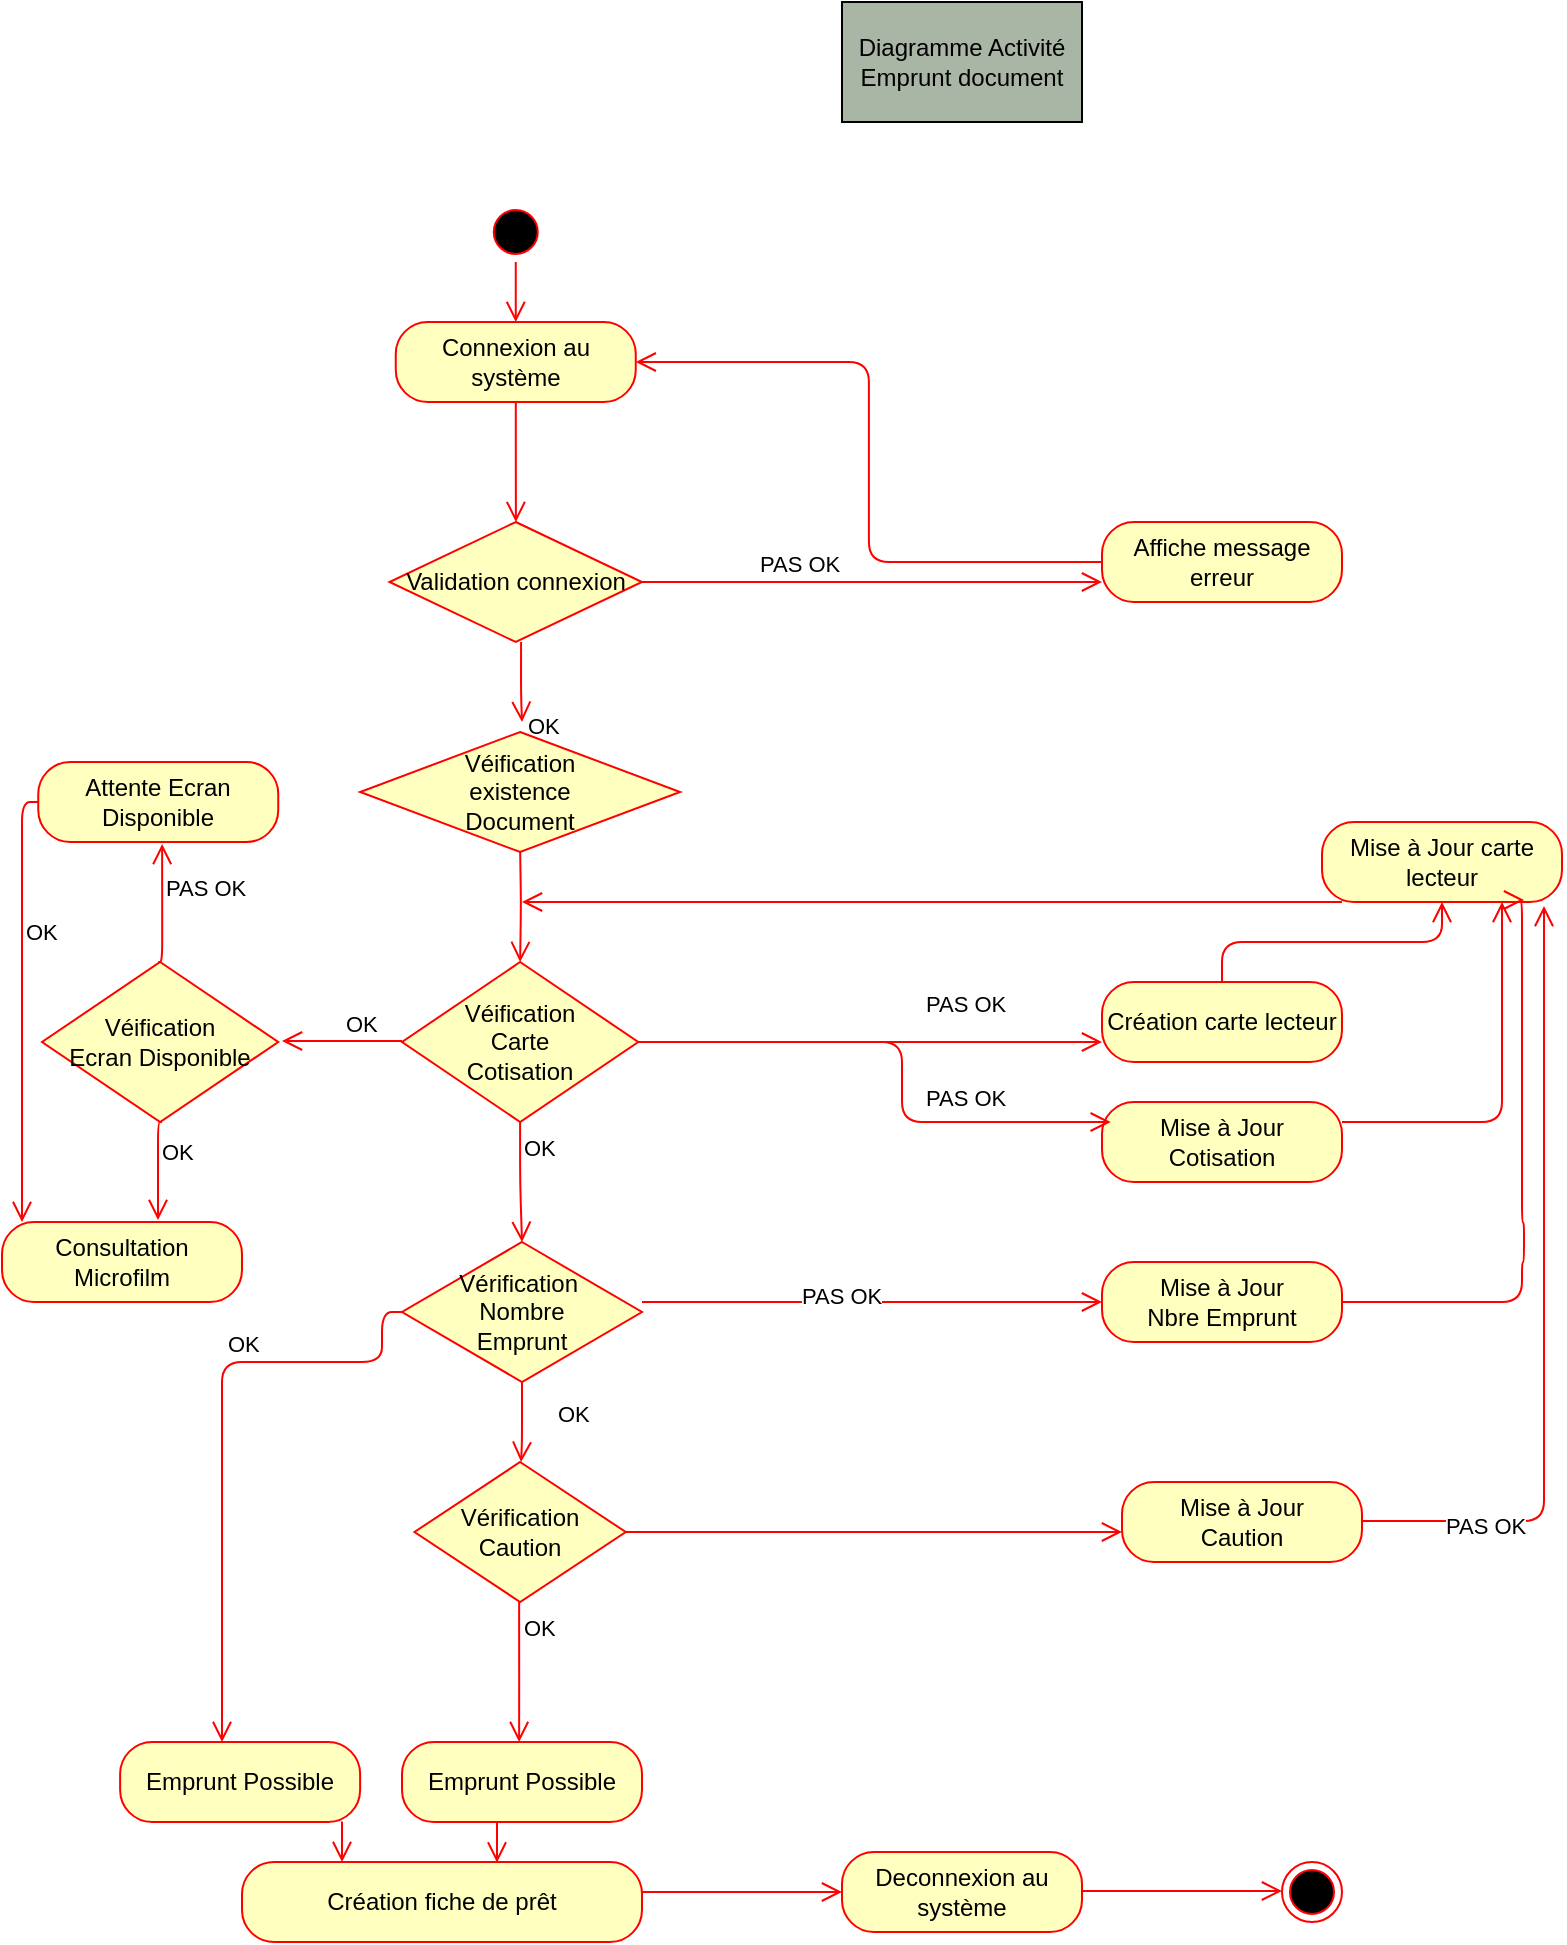 <mxfile version="14.1.8" type="device"><diagram id="L-80bw9HVUj3Z0M4r0cE" name="Page-1"><mxGraphModel dx="1248" dy="856" grid="1" gridSize="10" guides="1" tooltips="1" connect="1" arrows="1" fold="1" page="1" pageScale="1" pageWidth="827" pageHeight="1169" math="0" shadow="0"><root><mxCell id="0"/><mxCell id="1" parent="0"/><mxCell id="KgVw6XiN5M2SJX00CLdv-1" value="" style="ellipse;html=1;shape=startState;fillColor=#000000;strokeColor=#ff0000;" parent="1" vertex="1"><mxGeometry x="281.88" y="290" width="30" height="30" as="geometry"/></mxCell><mxCell id="KgVw6XiN5M2SJX00CLdv-2" value="" style="edgeStyle=orthogonalEdgeStyle;html=1;verticalAlign=bottom;endArrow=open;endSize=8;strokeColor=#ff0000;entryX=0.5;entryY=0;entryDx=0;entryDy=0;" parent="1" source="KgVw6XiN5M2SJX00CLdv-1" edge="1" target="KgVw6XiN5M2SJX00CLdv-3"><mxGeometry relative="1" as="geometry"><mxPoint x="415" y="340" as="targetPoint"/><Array as="points"/></mxGeometry></mxCell><mxCell id="KgVw6XiN5M2SJX00CLdv-3" value="Connexion au système" style="rounded=1;whiteSpace=wrap;html=1;arcSize=40;fontColor=#000000;fillColor=#ffffc0;strokeColor=#ff0000;" parent="1" vertex="1"><mxGeometry x="236.88" y="350" width="120" height="40" as="geometry"/></mxCell><mxCell id="KgVw6XiN5M2SJX00CLdv-4" value="" style="edgeStyle=orthogonalEdgeStyle;html=1;verticalAlign=bottom;endArrow=open;endSize=8;strokeColor=#ff0000;" parent="1" source="KgVw6XiN5M2SJX00CLdv-3" target="KgVw6XiN5M2SJX00CLdv-5" edge="1"><mxGeometry relative="1" as="geometry"><mxPoint x="415" y="440" as="targetPoint"/></mxGeometry></mxCell><mxCell id="KgVw6XiN5M2SJX00CLdv-5" value="Validation connexion" style="rhombus;whiteSpace=wrap;html=1;fillColor=#ffffc0;strokeColor=#ff0000;" parent="1" vertex="1"><mxGeometry x="233.75" y="450" width="126.25" height="60" as="geometry"/></mxCell><mxCell id="KgVw6XiN5M2SJX00CLdv-6" value="PAS OK" style="edgeStyle=orthogonalEdgeStyle;html=1;align=left;verticalAlign=bottom;endArrow=open;endSize=8;strokeColor=#ff0000;" parent="1" source="KgVw6XiN5M2SJX00CLdv-5" target="KgVw6XiN5M2SJX00CLdv-13" edge="1"><mxGeometry x="-0.51" relative="1" as="geometry"><mxPoint x="580" y="460" as="targetPoint"/><Array as="points"><mxPoint x="610" y="480"/></Array><mxPoint as="offset"/></mxGeometry></mxCell><mxCell id="KgVw6XiN5M2SJX00CLdv-9" value="" style="edgeStyle=orthogonalEdgeStyle;html=1;verticalAlign=bottom;endArrow=open;endSize=8;strokeColor=#ff0000;entryX=0.5;entryY=0;entryDx=0;entryDy=0;" parent="1" target="KgVw6XiN5M2SJX00CLdv-10" edge="1"><mxGeometry relative="1" as="geometry"><mxPoint x="415" y="650" as="targetPoint"/><mxPoint x="299" y="610" as="sourcePoint"/></mxGeometry></mxCell><mxCell id="KgVw6XiN5M2SJX00CLdv-10" value="Véification&lt;br&gt;Carte&lt;br&gt;Cotisation" style="rhombus;whiteSpace=wrap;html=1;fillColor=#ffffc0;strokeColor=#ff0000;" parent="1" vertex="1"><mxGeometry x="240" y="670" width="118.13" height="80" as="geometry"/></mxCell><mxCell id="KgVw6XiN5M2SJX00CLdv-11" value="PAS OK" style="edgeStyle=orthogonalEdgeStyle;html=1;align=left;verticalAlign=bottom;endArrow=open;endSize=8;strokeColor=#ff0000;entryX=0;entryY=0.75;entryDx=0;entryDy=0;" parent="1" source="KgVw6XiN5M2SJX00CLdv-10" edge="1" target="KgVw6XiN5M2SJX00CLdv-15"><mxGeometry x="0.224" y="10" relative="1" as="geometry"><mxPoint x="570" y="670" as="targetPoint"/><mxPoint as="offset"/></mxGeometry></mxCell><mxCell id="KgVw6XiN5M2SJX00CLdv-12" value="OK" style="edgeStyle=orthogonalEdgeStyle;html=1;align=left;verticalAlign=top;endArrow=open;endSize=8;strokeColor=#ff0000;entryX=0.5;entryY=0;entryDx=0;entryDy=0;" parent="1" source="KgVw6XiN5M2SJX00CLdv-10" target="KgVw6XiN5M2SJX00CLdv-19" edge="1"><mxGeometry x="-1" relative="1" as="geometry"><mxPoint x="415" y="760" as="targetPoint"/></mxGeometry></mxCell><mxCell id="KgVw6XiN5M2SJX00CLdv-13" value="Affiche message erreur" style="rounded=1;whiteSpace=wrap;html=1;arcSize=40;fontColor=#000000;fillColor=#ffffc0;strokeColor=#ff0000;" parent="1" vertex="1"><mxGeometry x="590" y="450" width="120" height="40" as="geometry"/></mxCell><mxCell id="KgVw6XiN5M2SJX00CLdv-14" value="" style="edgeStyle=orthogonalEdgeStyle;html=1;verticalAlign=bottom;endArrow=open;endSize=8;strokeColor=#ff0000;entryX=1;entryY=0.5;entryDx=0;entryDy=0;" parent="1" source="KgVw6XiN5M2SJX00CLdv-13" target="KgVw6XiN5M2SJX00CLdv-3" edge="1"><mxGeometry relative="1" as="geometry"><mxPoint x="630" y="480" as="targetPoint"/></mxGeometry></mxCell><mxCell id="KgVw6XiN5M2SJX00CLdv-15" value="Création carte lecteur" style="rounded=1;whiteSpace=wrap;html=1;arcSize=40;fontColor=#000000;fillColor=#ffffc0;strokeColor=#ff0000;" parent="1" vertex="1"><mxGeometry x="590" y="680" width="120" height="40" as="geometry"/></mxCell><mxCell id="KgVw6XiN5M2SJX00CLdv-16" value="Mise à Jour carte lecteur" style="rounded=1;whiteSpace=wrap;html=1;arcSize=40;fontColor=#000000;fillColor=#ffffc0;strokeColor=#ff0000;" parent="1" vertex="1"><mxGeometry x="700" y="600" width="120" height="40" as="geometry"/></mxCell><mxCell id="KgVw6XiN5M2SJX00CLdv-17" value="" style="edgeStyle=orthogonalEdgeStyle;html=1;align=left;verticalAlign=bottom;endArrow=open;endSize=8;strokeColor=#ff0000;" parent="1" source="KgVw6XiN5M2SJX00CLdv-15" target="KgVw6XiN5M2SJX00CLdv-16" edge="1"><mxGeometry x="-1" relative="1" as="geometry"><mxPoint x="672.5" y="620" as="targetPoint"/><mxPoint x="570" y="620" as="sourcePoint"/></mxGeometry></mxCell><mxCell id="KgVw6XiN5M2SJX00CLdv-18" value="" style="edgeStyle=orthogonalEdgeStyle;html=1;align=left;verticalAlign=bottom;endArrow=open;endSize=8;strokeColor=#ff0000;exitX=0.083;exitY=1;exitDx=0;exitDy=0;exitPerimeter=0;" parent="1" source="KgVw6XiN5M2SJX00CLdv-16" edge="1"><mxGeometry x="-1" y="-57" relative="1" as="geometry"><mxPoint x="300" y="640" as="targetPoint"/><mxPoint x="477.5" y="680" as="sourcePoint"/><mxPoint x="40" y="17" as="offset"/><Array as="points"><mxPoint x="620" y="640"/><mxPoint x="620" y="640"/></Array></mxGeometry></mxCell><mxCell id="KgVw6XiN5M2SJX00CLdv-19" value="Vérification&amp;nbsp;&lt;br&gt;Nombre&lt;br&gt;Emprunt" style="rhombus;whiteSpace=wrap;html=1;fillColor=#ffffc0;strokeColor=#ff0000;" parent="1" vertex="1"><mxGeometry x="240" y="810" width="120" height="70" as="geometry"/></mxCell><mxCell id="KgVw6XiN5M2SJX00CLdv-20" value="PAS OK" style="edgeStyle=orthogonalEdgeStyle;html=1;align=left;verticalAlign=bottom;endArrow=open;endSize=8;strokeColor=#ff0000;entryX=0;entryY=0.5;entryDx=0;entryDy=0;" parent="1" target="KgVw6XiN5M2SJX00CLdv-21" edge="1"><mxGeometry x="-0.321" y="-6" relative="1" as="geometry"><mxPoint x="290" y="790" as="targetPoint"/><mxPoint x="360" y="840" as="sourcePoint"/><mxPoint as="offset"/><Array as="points"><mxPoint x="390" y="840"/><mxPoint x="390" y="840"/></Array></mxGeometry></mxCell><mxCell id="KgVw6XiN5M2SJX00CLdv-21" value="Mise à Jour&lt;br&gt;Nbre Emprunt" style="rounded=1;whiteSpace=wrap;html=1;arcSize=40;fontColor=#000000;fillColor=#ffffc0;strokeColor=#ff0000;" parent="1" vertex="1"><mxGeometry x="590" y="820" width="120" height="40" as="geometry"/></mxCell><mxCell id="KgVw6XiN5M2SJX00CLdv-22" value="" style="edgeStyle=orthogonalEdgeStyle;html=1;align=left;verticalAlign=bottom;endArrow=open;endSize=8;strokeColor=#ff0000;exitX=1;exitY=0.5;exitDx=0;exitDy=0;entryX=0.842;entryY=0.975;entryDx=0;entryDy=0;entryPerimeter=0;" parent="1" source="KgVw6XiN5M2SJX00CLdv-21" target="KgVw6XiN5M2SJX00CLdv-16" edge="1"><mxGeometry x="-1" relative="1" as="geometry"><mxPoint x="820" y="670" as="targetPoint"/><mxPoint x="110.25" y="700" as="sourcePoint"/><Array as="points"><mxPoint x="800" y="840"/><mxPoint x="800" y="820"/><mxPoint x="801" y="820"/><mxPoint x="801" y="800"/><mxPoint x="800" y="800"/></Array></mxGeometry></mxCell><mxCell id="KgVw6XiN5M2SJX00CLdv-25" value="Création fiche de prêt" style="rounded=1;whiteSpace=wrap;html=1;arcSize=40;fontColor=#000000;fillColor=#ffffc0;strokeColor=#ff0000;" parent="1" vertex="1"><mxGeometry x="160" y="1120" width="200" height="40" as="geometry"/></mxCell><mxCell id="KgVw6XiN5M2SJX00CLdv-26" value="Vérification&lt;br&gt;Caution" style="rhombus;whiteSpace=wrap;html=1;fillColor=#ffffc0;strokeColor=#ff0000;" parent="1" vertex="1"><mxGeometry x="246.24" y="920" width="105.63" height="70" as="geometry"/></mxCell><mxCell id="KgVw6XiN5M2SJX00CLdv-27" value="OK&amp;nbsp;" style="edgeStyle=orthogonalEdgeStyle;html=1;align=left;verticalAlign=bottom;endArrow=open;endSize=8;strokeColor=#ff0000;" parent="1" source="KgVw6XiN5M2SJX00CLdv-26" edge="1"><mxGeometry x="-1" y="61" relative="1" as="geometry"><mxPoint x="600" y="955" as="targetPoint"/><Array as="points"><mxPoint x="600" y="955"/></Array><mxPoint x="-36" y="11" as="offset"/></mxGeometry></mxCell><mxCell id="KgVw6XiN5M2SJX00CLdv-28" value="OK&amp;nbsp;" style="edgeStyle=orthogonalEdgeStyle;html=1;align=left;verticalAlign=top;endArrow=open;endSize=8;strokeColor=#ff0000;" parent="1" edge="1"><mxGeometry x="-1" relative="1" as="geometry"><mxPoint x="298.56" y="1060" as="targetPoint"/><Array as="points"><mxPoint x="298.56" y="1040"/></Array><mxPoint x="298.56" y="990" as="sourcePoint"/></mxGeometry></mxCell><mxCell id="KgVw6XiN5M2SJX00CLdv-29" value="" style="edgeStyle=orthogonalEdgeStyle;html=1;verticalAlign=bottom;endArrow=open;endSize=8;strokeColor=#ff0000;" parent="1" edge="1"><mxGeometry relative="1" as="geometry"><mxPoint x="299.54" y="920" as="targetPoint"/><mxPoint x="300" y="880" as="sourcePoint"/><Array as="points"><mxPoint x="299.54" y="910"/><mxPoint x="299.54" y="910"/></Array></mxGeometry></mxCell><mxCell id="KgVw6XiN5M2SJX00CLdv-30" value="" style="ellipse;html=1;shape=endState;fillColor=#000000;strokeColor=#ff0000;" parent="1" vertex="1"><mxGeometry x="680" y="1120" width="30" height="30" as="geometry"/></mxCell><mxCell id="KgVw6XiN5M2SJX00CLdv-31" value="" style="edgeStyle=orthogonalEdgeStyle;html=1;verticalAlign=bottom;endArrow=open;endSize=8;strokeColor=#ff0000;" parent="1" source="KgVw6XiN5M2SJX00CLdv-25" edge="1"><mxGeometry relative="1" as="geometry"><mxPoint x="460" y="1135" as="targetPoint"/><Array as="points"><mxPoint x="390" y="1135"/><mxPoint x="390" y="1135"/></Array><mxPoint x="830" y="910" as="sourcePoint"/></mxGeometry></mxCell><mxCell id="KgVw6XiN5M2SJX00CLdv-32" value="Emprunt Possible" style="rounded=1;whiteSpace=wrap;html=1;arcSize=40;fontColor=#000000;fillColor=#ffffc0;strokeColor=#ff0000;" parent="1" vertex="1"><mxGeometry x="240" y="1060" width="120" height="40" as="geometry"/></mxCell><mxCell id="0BlmqLYWcf5g2mFjNDPw-1" value="Diagramme Activité Emprunt document" style="rounded=0;whiteSpace=wrap;html=1;fillColor=#A9B5A5;" vertex="1" parent="1"><mxGeometry x="460" y="190" width="120" height="60" as="geometry"/></mxCell><mxCell id="0BlmqLYWcf5g2mFjNDPw-3" value="OK" style="edgeStyle=orthogonalEdgeStyle;html=1;align=left;verticalAlign=top;endArrow=open;endSize=8;strokeColor=#ff0000;" edge="1" parent="1"><mxGeometry x="0.447" y="1" relative="1" as="geometry"><mxPoint x="300" y="550" as="targetPoint"/><mxPoint x="299.54" y="510" as="sourcePoint"/><Array as="points"><mxPoint x="299.4" y="536"/></Array><mxPoint as="offset"/></mxGeometry></mxCell><mxCell id="0BlmqLYWcf5g2mFjNDPw-4" value="Mise à Jour Cotisation" style="rounded=1;whiteSpace=wrap;html=1;arcSize=40;fontColor=#000000;fillColor=#ffffc0;strokeColor=#ff0000;" vertex="1" parent="1"><mxGeometry x="590" y="740" width="120" height="40" as="geometry"/></mxCell><mxCell id="0BlmqLYWcf5g2mFjNDPw-5" value="PAS OK" style="edgeStyle=orthogonalEdgeStyle;html=1;align=left;verticalAlign=bottom;endArrow=open;endSize=8;strokeColor=#ff0000;entryX=0;entryY=0.75;entryDx=0;entryDy=0;" edge="1" parent="1" source="KgVw6XiN5M2SJX00CLdv-10"><mxGeometry x="0.224" y="10" relative="1" as="geometry"><mxPoint x="594.37" y="750" as="targetPoint"/><mxPoint x="360" y="710" as="sourcePoint"/><mxPoint as="offset"/><Array as="points"><mxPoint x="490" y="710"/><mxPoint x="490" y="750"/></Array></mxGeometry></mxCell><mxCell id="0BlmqLYWcf5g2mFjNDPw-6" value="" style="edgeStyle=orthogonalEdgeStyle;html=1;align=left;verticalAlign=bottom;endArrow=open;endSize=8;strokeColor=#ff0000;entryX=0.75;entryY=1;entryDx=0;entryDy=0;" edge="1" parent="1" target="KgVw6XiN5M2SJX00CLdv-16"><mxGeometry x="-1" relative="1" as="geometry"><mxPoint x="820" y="710" as="targetPoint"/><mxPoint x="710" y="750" as="sourcePoint"/><Array as="points"><mxPoint x="790" y="750"/></Array></mxGeometry></mxCell><mxCell id="0BlmqLYWcf5g2mFjNDPw-7" value="Véification&lt;br&gt;existence&lt;br&gt;Document" style="rhombus;whiteSpace=wrap;html=1;fillColor=#ffffc0;strokeColor=#ff0000;" vertex="1" parent="1"><mxGeometry x="219.06" y="555" width="160" height="60" as="geometry"/></mxCell><mxCell id="0BlmqLYWcf5g2mFjNDPw-8" value="Emprunt Possible" style="rounded=1;whiteSpace=wrap;html=1;arcSize=40;fontColor=#000000;fillColor=#ffffc0;strokeColor=#ff0000;" vertex="1" parent="1"><mxGeometry x="99.06" y="1060" width="120" height="40" as="geometry"/></mxCell><mxCell id="0BlmqLYWcf5g2mFjNDPw-9" value="OK&amp;nbsp;" style="edgeStyle=orthogonalEdgeStyle;html=1;align=left;verticalAlign=bottom;endArrow=open;endSize=8;strokeColor=#ff0000;exitX=0;exitY=0.5;exitDx=0;exitDy=0;" edge="1" parent="1" source="KgVw6XiN5M2SJX00CLdv-19"><mxGeometry x="-0.25" relative="1" as="geometry"><mxPoint x="150" y="1060" as="targetPoint"/><mxPoint x="228.13" y="844.5" as="sourcePoint"/><mxPoint as="offset"/><Array as="points"><mxPoint x="230" y="845"/><mxPoint x="230" y="870"/><mxPoint x="150" y="870"/></Array></mxGeometry></mxCell><mxCell id="0BlmqLYWcf5g2mFjNDPw-10" value="OK&amp;nbsp;" style="edgeStyle=orthogonalEdgeStyle;html=1;align=left;verticalAlign=bottom;endArrow=open;endSize=8;strokeColor=#ff0000;" edge="1" parent="1"><mxGeometry relative="1" as="geometry"><mxPoint x="180" y="710" as="targetPoint"/><mxPoint x="240.0" y="709.5" as="sourcePoint"/><mxPoint as="offset"/><Array as="points"><mxPoint x="180" y="710"/><mxPoint x="180" y="710"/></Array></mxGeometry></mxCell><mxCell id="0BlmqLYWcf5g2mFjNDPw-12" value="Véification&lt;br&gt;Ecran Disponible" style="rhombus;whiteSpace=wrap;html=1;fillColor=#ffffc0;strokeColor=#ff0000;" vertex="1" parent="1"><mxGeometry x="60" y="670" width="118.13" height="80" as="geometry"/></mxCell><mxCell id="0BlmqLYWcf5g2mFjNDPw-13" value="OK&amp;nbsp;" style="edgeStyle=orthogonalEdgeStyle;html=1;align=left;verticalAlign=bottom;endArrow=open;endSize=8;strokeColor=#ff0000;entryX=0.65;entryY=-0.025;entryDx=0;entryDy=0;entryPerimeter=0;" edge="1" parent="1" target="0BlmqLYWcf5g2mFjNDPw-14"><mxGeometry relative="1" as="geometry"><mxPoint x="60" y="750" as="targetPoint"/><mxPoint x="120" y="750" as="sourcePoint"/><mxPoint as="offset"/><Array as="points"><mxPoint x="118" y="750"/></Array></mxGeometry></mxCell><mxCell id="0BlmqLYWcf5g2mFjNDPw-14" value="Consultation&lt;br&gt;Microfilm" style="rounded=1;whiteSpace=wrap;html=1;arcSize=40;fontColor=#000000;fillColor=#ffffc0;strokeColor=#ff0000;" vertex="1" parent="1"><mxGeometry x="40" y="800" width="120" height="40" as="geometry"/></mxCell><mxCell id="0BlmqLYWcf5g2mFjNDPw-15" value="PAS OK" style="edgeStyle=orthogonalEdgeStyle;html=1;align=left;verticalAlign=bottom;endArrow=open;endSize=8;strokeColor=#ff0000;entryX=0.65;entryY=-0.025;entryDx=0;entryDy=0;entryPerimeter=0;" edge="1" parent="1"><mxGeometry relative="1" as="geometry"><mxPoint x="120.07" y="611" as="targetPoint"/><mxPoint x="118.07" y="670" as="sourcePoint"/><mxPoint as="offset"/><Array as="points"><mxPoint x="120.07" y="670"/></Array></mxGeometry></mxCell><mxCell id="0BlmqLYWcf5g2mFjNDPw-16" value="Attente Ecran Disponible" style="rounded=1;whiteSpace=wrap;html=1;arcSize=40;fontColor=#000000;fillColor=#ffffc0;strokeColor=#ff0000;" vertex="1" parent="1"><mxGeometry x="58.13" y="570" width="120" height="40" as="geometry"/></mxCell><mxCell id="0BlmqLYWcf5g2mFjNDPw-17" value="Mise à Jour&lt;br&gt;Caution" style="rounded=1;whiteSpace=wrap;html=1;arcSize=40;fontColor=#000000;fillColor=#ffffc0;strokeColor=#ff0000;" vertex="1" parent="1"><mxGeometry x="600" y="930" width="120" height="40" as="geometry"/></mxCell><mxCell id="0BlmqLYWcf5g2mFjNDPw-18" value="PAS OK" style="edgeStyle=orthogonalEdgeStyle;html=1;align=left;verticalAlign=bottom;endArrow=open;endSize=8;strokeColor=#ff0000;entryX=0.925;entryY=1.05;entryDx=0;entryDy=0;entryPerimeter=0;" edge="1" parent="1" target="KgVw6XiN5M2SJX00CLdv-16"><mxGeometry x="-0.799" y="-10" relative="1" as="geometry"><mxPoint x="968.13" y="949.5" as="targetPoint"/><mxPoint x="720" y="949.5" as="sourcePoint"/><Array as="points"><mxPoint x="811" y="950"/></Array><mxPoint y="1" as="offset"/></mxGeometry></mxCell><mxCell id="0BlmqLYWcf5g2mFjNDPw-19" value="" style="edgeStyle=orthogonalEdgeStyle;html=1;verticalAlign=bottom;endArrow=open;endSize=8;strokeColor=#ff0000;" edge="1" parent="1"><mxGeometry relative="1" as="geometry"><mxPoint x="287.5" y="1120.21" as="targetPoint"/><Array as="points"><mxPoint x="287.5" y="1110"/><mxPoint x="287.5" y="1110"/></Array><mxPoint x="287.5" y="1100" as="sourcePoint"/></mxGeometry></mxCell><mxCell id="0BlmqLYWcf5g2mFjNDPw-20" value="" style="edgeStyle=orthogonalEdgeStyle;html=1;verticalAlign=bottom;endArrow=open;endSize=8;strokeColor=#ff0000;" edge="1" parent="1"><mxGeometry relative="1" as="geometry"><mxPoint x="210" y="1120.0" as="targetPoint"/><Array as="points"><mxPoint x="210" y="1099.79"/><mxPoint x="210" y="1099.79"/></Array><mxPoint x="210" y="1099.79" as="sourcePoint"/></mxGeometry></mxCell><mxCell id="0BlmqLYWcf5g2mFjNDPw-21" value="Deconnexion au système" style="rounded=1;whiteSpace=wrap;html=1;arcSize=40;fontColor=#000000;fillColor=#ffffc0;strokeColor=#ff0000;" vertex="1" parent="1"><mxGeometry x="460" y="1115" width="120" height="40" as="geometry"/></mxCell><mxCell id="0BlmqLYWcf5g2mFjNDPw-22" value="" style="edgeStyle=orthogonalEdgeStyle;html=1;verticalAlign=bottom;endArrow=open;endSize=8;strokeColor=#ff0000;" edge="1" parent="1"><mxGeometry relative="1" as="geometry"><mxPoint x="680" y="1134.5" as="targetPoint"/><Array as="points"><mxPoint x="610" y="1134.5"/><mxPoint x="610" y="1134.5"/></Array><mxPoint x="580" y="1134.5" as="sourcePoint"/></mxGeometry></mxCell><mxCell id="0BlmqLYWcf5g2mFjNDPw-23" value="OK&amp;nbsp;" style="edgeStyle=orthogonalEdgeStyle;html=1;align=left;verticalAlign=bottom;endArrow=open;endSize=8;strokeColor=#ff0000;exitX=0;exitY=0.5;exitDx=0;exitDy=0;" edge="1" parent="1" source="0BlmqLYWcf5g2mFjNDPw-16"><mxGeometry x="-0.25" relative="1" as="geometry"><mxPoint x="50" y="800" as="targetPoint"/><mxPoint x="50" y="630" as="sourcePoint"/><mxPoint as="offset"/><Array as="points"><mxPoint x="50" y="590"/></Array></mxGeometry></mxCell></root></mxGraphModel></diagram></mxfile>